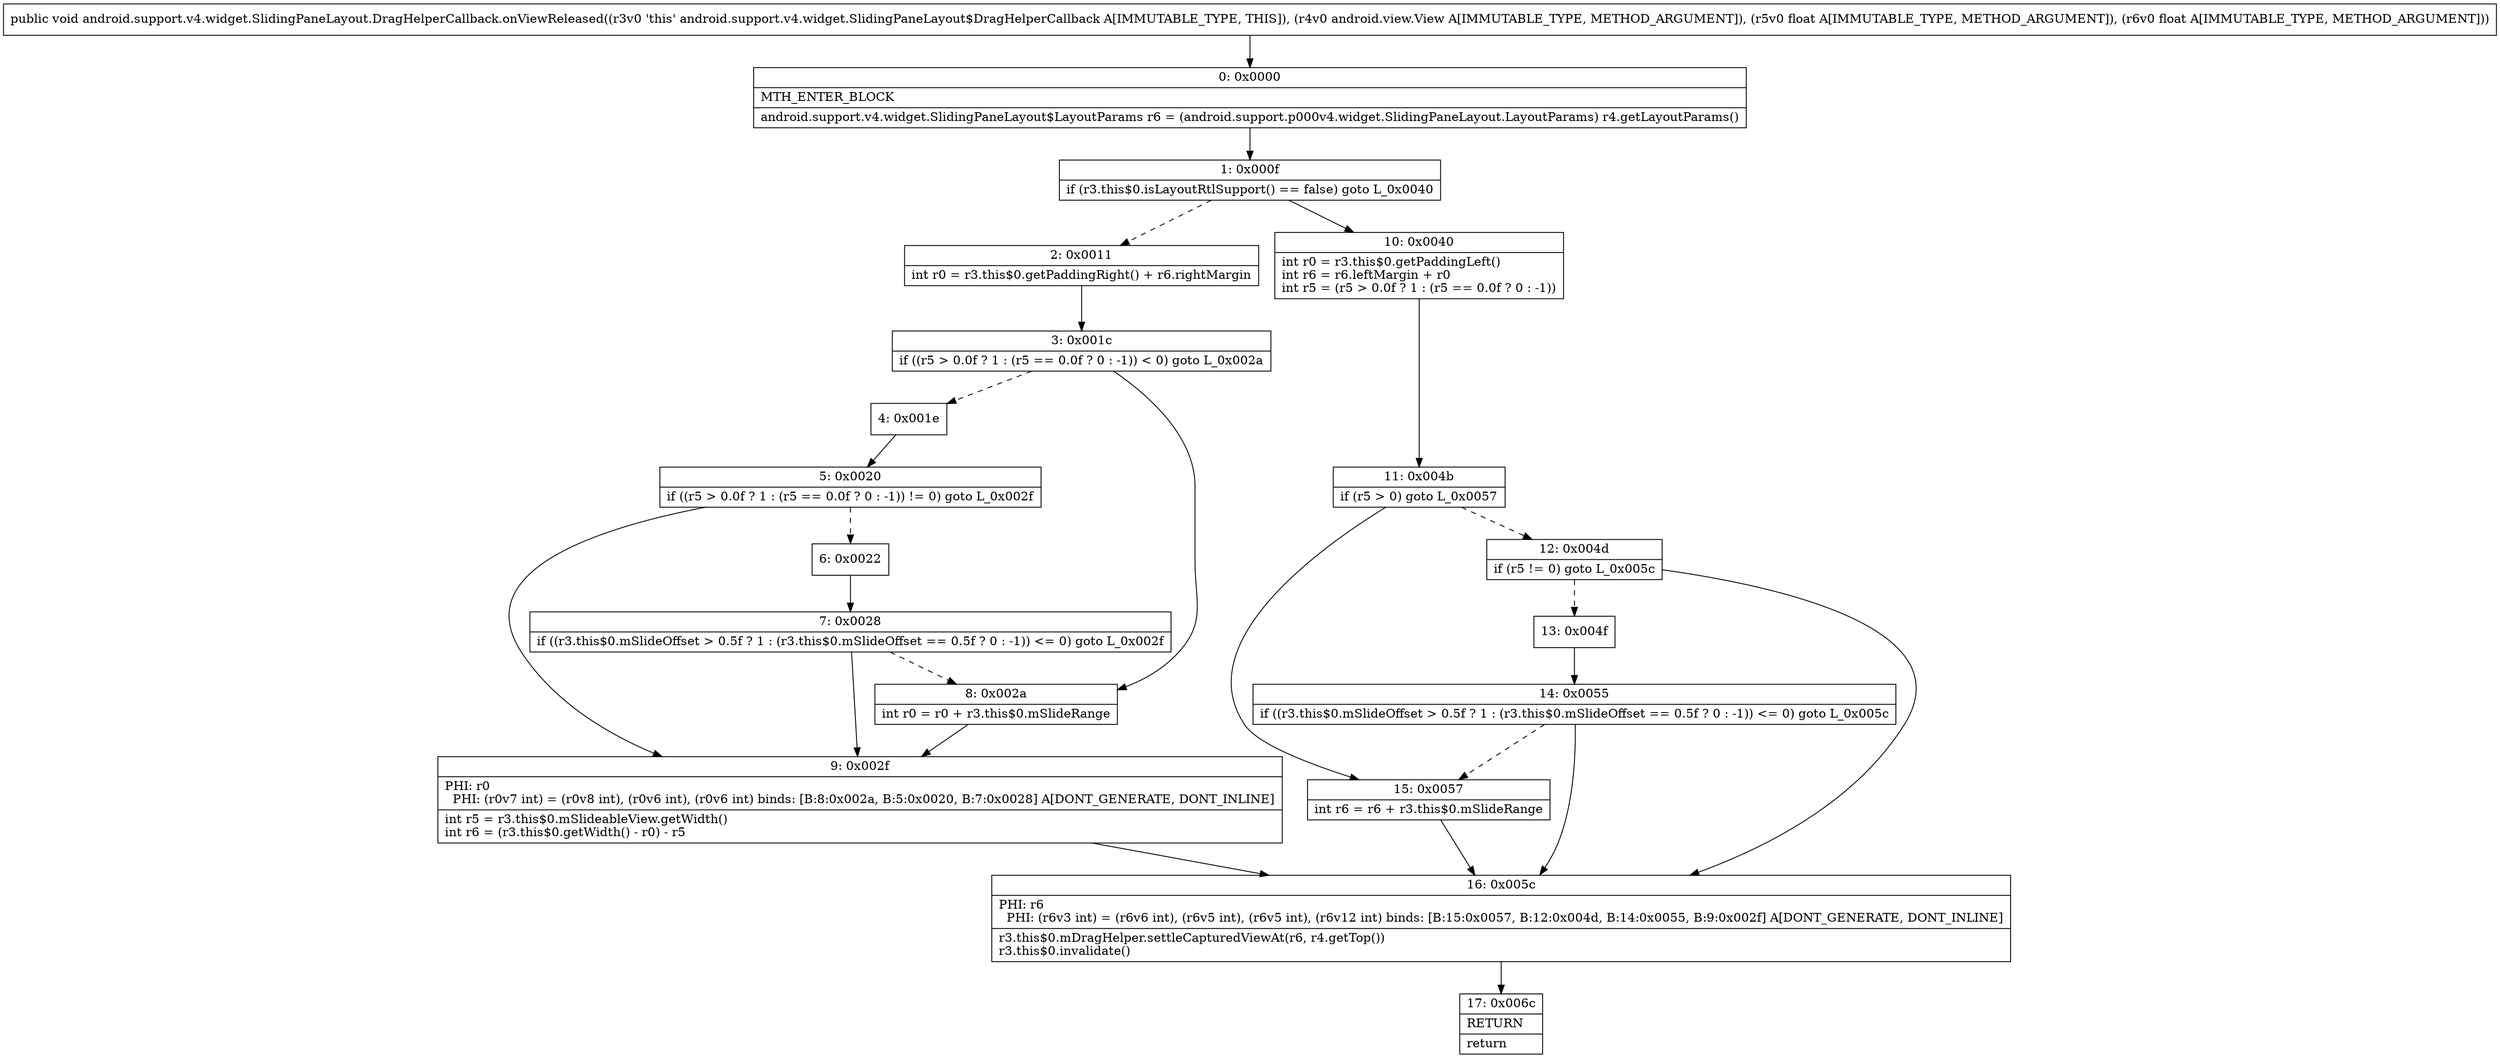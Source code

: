 digraph "CFG forandroid.support.v4.widget.SlidingPaneLayout.DragHelperCallback.onViewReleased(Landroid\/view\/View;FF)V" {
Node_0 [shape=record,label="{0\:\ 0x0000|MTH_ENTER_BLOCK\l|android.support.v4.widget.SlidingPaneLayout$LayoutParams r6 = (android.support.p000v4.widget.SlidingPaneLayout.LayoutParams) r4.getLayoutParams()\l}"];
Node_1 [shape=record,label="{1\:\ 0x000f|if (r3.this$0.isLayoutRtlSupport() == false) goto L_0x0040\l}"];
Node_2 [shape=record,label="{2\:\ 0x0011|int r0 = r3.this$0.getPaddingRight() + r6.rightMargin\l}"];
Node_3 [shape=record,label="{3\:\ 0x001c|if ((r5 \> 0.0f ? 1 : (r5 == 0.0f ? 0 : \-1)) \< 0) goto L_0x002a\l}"];
Node_4 [shape=record,label="{4\:\ 0x001e}"];
Node_5 [shape=record,label="{5\:\ 0x0020|if ((r5 \> 0.0f ? 1 : (r5 == 0.0f ? 0 : \-1)) != 0) goto L_0x002f\l}"];
Node_6 [shape=record,label="{6\:\ 0x0022}"];
Node_7 [shape=record,label="{7\:\ 0x0028|if ((r3.this$0.mSlideOffset \> 0.5f ? 1 : (r3.this$0.mSlideOffset == 0.5f ? 0 : \-1)) \<= 0) goto L_0x002f\l}"];
Node_8 [shape=record,label="{8\:\ 0x002a|int r0 = r0 + r3.this$0.mSlideRange\l}"];
Node_9 [shape=record,label="{9\:\ 0x002f|PHI: r0 \l  PHI: (r0v7 int) = (r0v8 int), (r0v6 int), (r0v6 int) binds: [B:8:0x002a, B:5:0x0020, B:7:0x0028] A[DONT_GENERATE, DONT_INLINE]\l|int r5 = r3.this$0.mSlideableView.getWidth()\lint r6 = (r3.this$0.getWidth() \- r0) \- r5\l}"];
Node_10 [shape=record,label="{10\:\ 0x0040|int r0 = r3.this$0.getPaddingLeft()\lint r6 = r6.leftMargin + r0\lint r5 = (r5 \> 0.0f ? 1 : (r5 == 0.0f ? 0 : \-1))\l}"];
Node_11 [shape=record,label="{11\:\ 0x004b|if (r5 \> 0) goto L_0x0057\l}"];
Node_12 [shape=record,label="{12\:\ 0x004d|if (r5 != 0) goto L_0x005c\l}"];
Node_13 [shape=record,label="{13\:\ 0x004f}"];
Node_14 [shape=record,label="{14\:\ 0x0055|if ((r3.this$0.mSlideOffset \> 0.5f ? 1 : (r3.this$0.mSlideOffset == 0.5f ? 0 : \-1)) \<= 0) goto L_0x005c\l}"];
Node_15 [shape=record,label="{15\:\ 0x0057|int r6 = r6 + r3.this$0.mSlideRange\l}"];
Node_16 [shape=record,label="{16\:\ 0x005c|PHI: r6 \l  PHI: (r6v3 int) = (r6v6 int), (r6v5 int), (r6v5 int), (r6v12 int) binds: [B:15:0x0057, B:12:0x004d, B:14:0x0055, B:9:0x002f] A[DONT_GENERATE, DONT_INLINE]\l|r3.this$0.mDragHelper.settleCapturedViewAt(r6, r4.getTop())\lr3.this$0.invalidate()\l}"];
Node_17 [shape=record,label="{17\:\ 0x006c|RETURN\l|return\l}"];
MethodNode[shape=record,label="{public void android.support.v4.widget.SlidingPaneLayout.DragHelperCallback.onViewReleased((r3v0 'this' android.support.v4.widget.SlidingPaneLayout$DragHelperCallback A[IMMUTABLE_TYPE, THIS]), (r4v0 android.view.View A[IMMUTABLE_TYPE, METHOD_ARGUMENT]), (r5v0 float A[IMMUTABLE_TYPE, METHOD_ARGUMENT]), (r6v0 float A[IMMUTABLE_TYPE, METHOD_ARGUMENT])) }"];
MethodNode -> Node_0;
Node_0 -> Node_1;
Node_1 -> Node_2[style=dashed];
Node_1 -> Node_10;
Node_2 -> Node_3;
Node_3 -> Node_4[style=dashed];
Node_3 -> Node_8;
Node_4 -> Node_5;
Node_5 -> Node_6[style=dashed];
Node_5 -> Node_9;
Node_6 -> Node_7;
Node_7 -> Node_8[style=dashed];
Node_7 -> Node_9;
Node_8 -> Node_9;
Node_9 -> Node_16;
Node_10 -> Node_11;
Node_11 -> Node_12[style=dashed];
Node_11 -> Node_15;
Node_12 -> Node_13[style=dashed];
Node_12 -> Node_16;
Node_13 -> Node_14;
Node_14 -> Node_15[style=dashed];
Node_14 -> Node_16;
Node_15 -> Node_16;
Node_16 -> Node_17;
}

